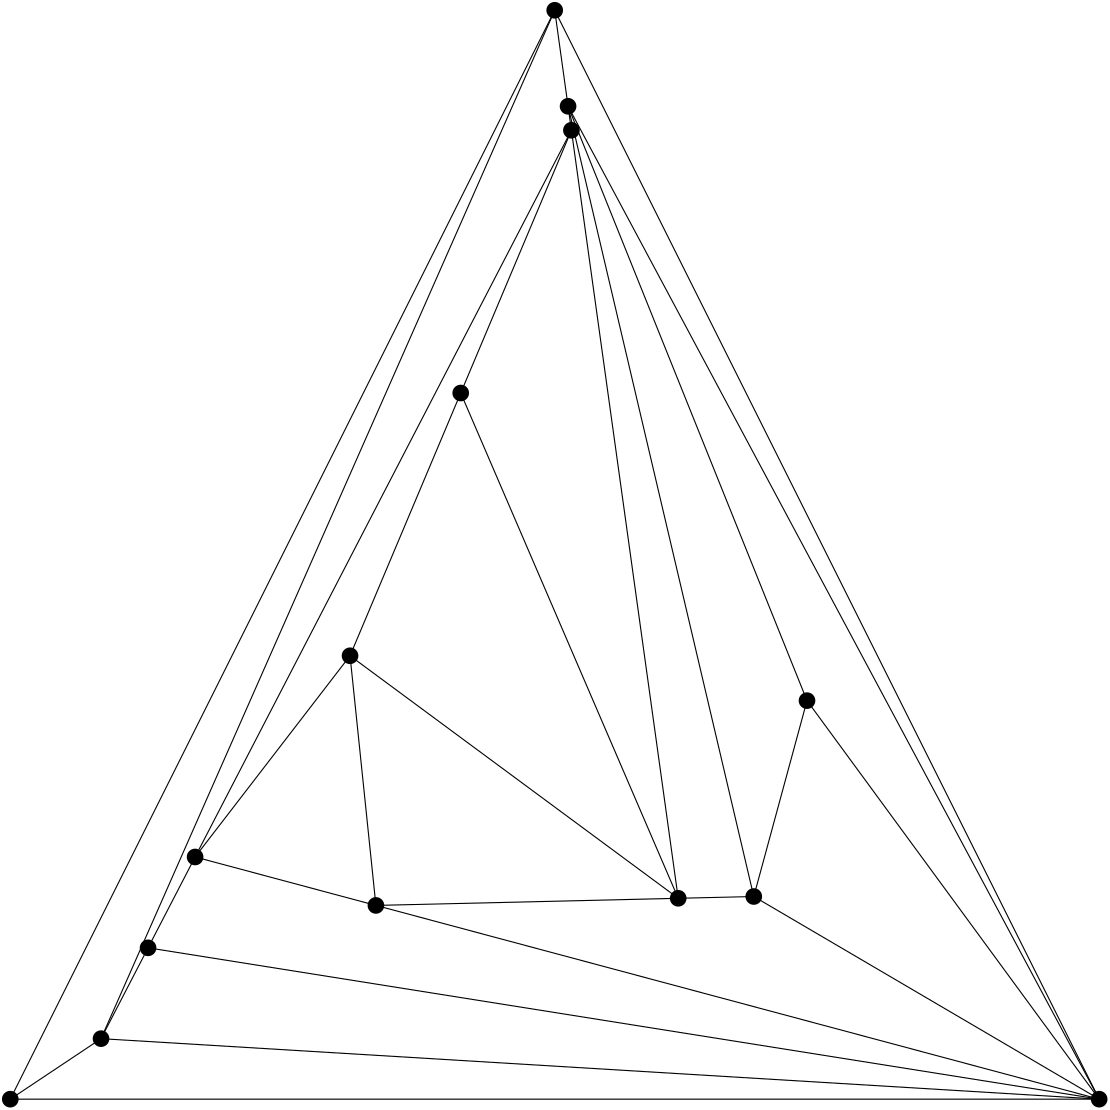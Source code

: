 <?xml version="1.0"?>
			<!DOCTYPE ipe SYSTEM "ipe.dtd">
			<ipe version="70005" creator="Ipe 7.1.4">
			<info created="D:20150825115823" modified="D:20150825115852"/>
					<ipestyle name="basic">
		<symbol name="arrow/arc(spx)">
		<path stroke="sym-stroke" fill="sym-stroke" pen="sym-pen">
		0 0 m
		-1 0.333 l
		-1 -0.333 l
		h
		</path>
		</symbol>
		<symbol name="arrow/farc(spx)">
		<path stroke="sym-stroke" fill="white" pen="sym-pen">
		0 0 m
		-1 0.333 l
		-1 -0.333 l
		h
		</path>
		</symbol>
		<symbol name="mark/circle(sx)" transformations="translations">
		<path fill="sym-stroke">
		0.6 0 0 0.6 0 0 e
		0.4 0 0 0.4 0 0 e
		</path>
		</symbol>
		<symbol name="mark/disk(sx)" transformations="translations">
		<path fill="sym-stroke">
		0.6 0 0 0.6 0 0 e
		</path>
		</symbol>
		<symbol name="mark/fdisk(sfx)" transformations="translations">
		<group>
		<path fill="sym-fill">
		0.5 0 0 0.5 0 0 e
		</path>
		<path fill="sym-stroke" fillrule="eofill">
		0.6 0 0 0.6 0 0 e
		0.4 0 0 0.4 0 0 e
		</path>
		</group>
		</symbol>
		<symbol name="mark/box(sx)" transformations="translations">
		<path fill="sym-stroke" fillrule="eofill">
		-0.6 -0.6 m
		0.6 -0.6 l
		0.6 0.6 l
		-0.6 0.6 l
		h
		-0.4 -0.4 m
		0.4 -0.4 l
		0.4 0.4 l
		-0.4 0.4 l
		h
		</path>
		</symbol>
		<symbol name="mark/square(sx)" transformations="translations">
		<path fill="sym-stroke">
		-0.6 -0.6 m
		0.6 -0.6 l
		0.6 0.6 l
		-0.6 0.6 l
		h
		</path>
		</symbol>
		<symbol name="mark/fsquare(sfx)" transformations="translations">
		<group>
		<path fill="sym-fill">
		-0.5 -0.5 m
		0.5 -0.5 l
		0.5 0.5 l
		-0.5 0.5 l
		h
		</path>
		<path fill="sym-stroke" fillrule="eofill">
		-0.6 -0.6 m
		0.6 -0.6 l
		0.6 0.6 l
		-0.6 0.6 l
		h
		-0.4 -0.4 m
		0.4 -0.4 l
		0.4 0.4 l
		-0.4 0.4 l
		h
		</path>
		</group>
		</symbol>
		<symbol name="mark/cross(sx)" transformations="translations">
		<group>
		<path fill="sym-stroke">
		-0.43 -0.57 m
		0.57 0.43 l
		0.43 0.57 l
		-0.57 -0.43 l
		h
		</path>
		<path fill="sym-stroke">
		-0.43 0.57 m
		0.57 -0.43 l
		0.43 -0.57 l
		-0.57 0.43 l
		h
		</path>
		</group>
		</symbol>
		<symbol name="arrow/fnormal(spx)">
		<path stroke="sym-stroke" fill="white" pen="sym-pen">
		0 0 m
		-1 0.333 l
		-1 -0.333 l
		h
		</path>
		</symbol>
		<symbol name="arrow/pointed(spx)">
		<path stroke="sym-stroke" fill="sym-stroke" pen="sym-pen">
		0 0 m
		-1 0.333 l
		-0.8 0 l
		-1 -0.333 l
		h
		</path>
		</symbol>
		<symbol name="arrow/fpointed(spx)">
		<path stroke="sym-stroke" fill="white" pen="sym-pen">
		0 0 m
		-1 0.333 l
		-0.8 0 l
		-1 -0.333 l
		h
		</path>
		</symbol>
		<symbol name="arrow/linear(spx)">
		<path stroke="sym-stroke" pen="sym-pen">
		-1 0.333 m
		0 0 l
		-1 -0.333 l
		</path>
		</symbol>
		<symbol name="arrow/fdouble(spx)">
		<path stroke="sym-stroke" fill="white" pen="sym-pen">
		0 0 m
		-1 0.333 l
		-1 -0.333 l
		h
		-1 0 m
		-2 0.333 l
		-2 -0.333 l
		h
		</path>
		</symbol>
		<symbol name="arrow/double(spx)">
		<path stroke="sym-stroke" fill="sym-stroke" pen="sym-pen">
		0 0 m
		-1 0.333 l
		-1 -0.333 l
		h
		-1 0 m
		-2 0.333 l
		-2 -0.333 l
		h
		</path>
		</symbol>
		<pen name="heavier" value="0.8"/>
		<pen name="fat" value="1.2"/>
		<pen name="ultrafat" value="2"/>
		<symbolsize name="large" value="5"/>
		<symbolsize name="small" value="2"/>
		<symbolsize name="tiny" value="1.1"/>
		<arrowsize name="large" value="10"/>
		<arrowsize name="small" value="5"/>
		<arrowsize name="tiny" value="3"/>
		<color name="red" value="1 0 0"/>
		<color name="green" value="0 1 0"/>
		<color name="blue" value="0 0 1"/>
		<color name="yellow" value="1 1 0"/>
		<color name="orange" value="1 0.647 0"/>
		<color name="gold" value="1 0.843 0"/>
		<color name="purple" value="0.627 0.125 0.941"/>
		<color name="gray" value="0.745"/>
		<color name="brown" value="0.647 0.165 0.165"/>
		<color name="navy" value="0 0 0.502"/>
		<color name="pink" value="1 0.753 0.796"/>
		<color name="seagreen" value="0.18 0.545 0.341"/>
		<color name="turquoise" value="0.251 0.878 0.816"/>
		<color name="violet" value="0.933 0.51 0.933"/>
		<color name="darkblue" value="0 0 0.545"/>
		<color name="darkcyan" value="0 0.545 0.545"/>
		<color name="darkgray" value="0.663"/>
		<color name="darkgreen" value="0 0.392 0"/>
		<color name="darkmagenta" value="0.545 0 0.545"/>
		<color name="darkorange" value="1 0.549 0"/>
		<color name="darkred" value="0.545 0 0"/>
		<color name="lightblue" value="0.678 0.847 0.902"/>
		<color name="lightcyan" value="0.878 1 1"/>
		<color name="lightgray" value="0.827"/>
		<color name="lightgreen" value="0.565 0.933 0.565"/>
		<color name="lightyellow" value="1 1 0.878"/>
		<dashstyle name="dashed" value="[4] 0"/>
		<dashstyle name="dotted" value="[1 3] 0"/>
		<dashstyle name="dash dotted" value="[4 2 1 2] 0"/>
		<dashstyle name="dash dot dotted" value="[4 2 1 2 1 2] 0"/>
		<textsize name="large" value="\large"/>
		<textsize name="Large" value="\Large"/>
		<textsize name="LARGE" value="\LARGE"/>
		<textsize name="huge" value="\huge"/>
		<textsize name="Huge" value="\Huge"/>
		<textsize name="small" value="\small"/>
		<textsize name="footnote" value="\footnotesize"/>
		<textsize name="tiny" value="\tiny"/>
		<textstyle name="center" begin="\begin{center}" end="\end{center}"/>
		<textstyle name="itemize" begin="\begin{itemize}" end="\end{itemize}"/>
		<textstyle name="item" begin="\begin{itemize}\item{}" end="\end{itemize}"/>
		<gridsize name="4 pts" value="4"/>
		<gridsize name="8 pts (~3 mm)" value="8"/>
		<gridsize name="16 pts (~6 mm)" value="16"/>
		<gridsize name="32 pts (~12 mm)" value="32"/>
		<gridsize name="10 pts (~3.5 mm)" value="10"/>
		<gridsize name="20 pts (~7 mm)" value="20"/>
		<gridsize name="14 pts (~5 mm)" value="14"/>
		<gridsize name="28 pts (~10 mm)" value="28"/>
		<gridsize name="56 pts (~20 mm)" value="56"/>
		<anglesize name="90 deg" value="90"/>
		<anglesize name="60 deg" value="60"/>
		<anglesize name="45 deg" value="45"/>
		<anglesize name="30 deg" value="30"/>
		<anglesize name="22.5 deg" value="22.5"/>
		<tiling name="falling" angle="-60" step="4" width="1"/>
		<tiling name="rising" angle="30" step="4" width="1"/>
		</ipestyle>
<page>
			<layer name="alpha"/>
			<layer name="beta"/>
			<view layers="alpha beta" active="alpha"/>
<path layer="beta" stroke="black">
295.999888047733 492.000000000000 m
492.000000000000 100.000000007903 l
</path>
<path layer="beta" stroke="black">
295.999888047733 492.000000000000 m
300.805683816138 457.439613359464 l
</path>
<path layer="beta" stroke="black">
295.999888047733 492.000000000000 m
132.668497888881 121.781326152680 l
</path>
<path layer="beta" stroke="black">
295.999888047733 492.000000000000 m
100.000000000000 100.000000000000 l
</path>
<path layer="beta" stroke="black">
492.000000000000 100.000000007903 m
300.805683816138 457.439613359464 l
</path>
<path layer="beta" stroke="black">
492.000000000000 100.000000007903 m
132.668497888881 121.781326152680 l
</path>
<path layer="beta" stroke="black">
492.000000000000 100.000000007903 m
367.659628659298 172.958536616034 l
</path>
<path layer="beta" stroke="black">
492.000000000000 100.000000007903 m
149.602361375817 154.483145207345 l
</path>
<path layer="beta" stroke="black">
492.000000000000 100.000000007903 m
231.628979890202 169.747971411189 l
</path>
<path layer="beta" stroke="black">
492.000000000000 100.000000007903 m
100.000000000000 100.000000000000 l
</path>
<path layer="beta" stroke="black">
492.000000000000 100.000000007903 m
386.821770825144 243.466049994468 l
</path>
<path layer="beta" stroke="black">
300.805683816138 457.439613359464 m
302.007132758239 448.799516699331 l
</path>
<path layer="beta" stroke="black">
300.805683816138 457.439613359464 m
367.659628659298 172.958536616034 l
</path>
<path layer="beta" stroke="black">
300.805683816138 457.439613359464 m
386.821770825144 243.466049994468 l
</path>
<path layer="beta" stroke="black">
132.668497888881 121.781326152680 m
149.602361375817 154.483145207345 l
</path>
<path layer="beta" stroke="black">
132.668497888881 121.781326152680 m
100.000000000000 100.000000000000 l
</path>
<path layer="beta" stroke="black">
302.007132758239 448.799516699331 m
340.453498905479 172.316423575065 l
</path>
<path layer="beta" stroke="black">
302.007132758239 448.799516699331 m
166.536224862753 187.184964262010 l
</path>
<path layer="beta" stroke="black">
302.007132758239 448.799516699331 m
262.160738119500 354.211978916796 l
</path>
<path layer="beta" stroke="black">
367.659628659298 172.958536616034 m
340.453498905479 172.316423575065 l
</path>
<path layer="beta" stroke="black">
367.659628659298 172.958536616034 m
386.821770825144 243.466049994468 l
</path>
<path layer="beta" stroke="black">
149.602361375817 154.483145207345 m
166.536224862753 187.184964262010 l
</path>
<path layer="beta" stroke="black">
231.628979890202 169.747971411189 m
340.453498905479 172.316423575065 l
</path>
<path layer="beta" stroke="black">
231.628979890202 169.747971411189 m
166.536224862753 187.184964262010 l
</path>
<path layer="beta" stroke="black">
231.628979890202 169.747971411189 m
222.314343480761 259.624441134261 l
</path>
<path layer="beta" stroke="black">
340.453498905479 172.316423575065 m
222.314343480761 259.624441134261 l
</path>
<path layer="beta" stroke="black">
340.453498905479 172.316423575065 m
262.160738119500 354.211978916796 l
</path>
<path layer="beta" stroke="black">
166.536224862753 187.184964262010 m
222.314343480761 259.624441134261 l
</path>
<path layer="beta" stroke="black">
222.314343480761 259.624441134261 m
262.160738119500 354.211978916796 l
</path>
<use layer="alpha" name="mark/disk(sx)" pos="295.999888047733 492.000000000000" size="large" stroke="black"/>
<use layer="alpha" name="mark/disk(sx)" pos="492.000000000000 100.000000007903" size="large" stroke="black"/>
<use layer="alpha" name="mark/disk(sx)" pos="300.805683816138 457.439613359464" size="large" stroke="black"/>
<use layer="alpha" name="mark/disk(sx)" pos="132.668497888881 121.781326152680" size="large" stroke="black"/>
<use layer="alpha" name="mark/disk(sx)" pos="302.007132758239 448.799516699331" size="large" stroke="black"/>
<use layer="alpha" name="mark/disk(sx)" pos="367.659628659298 172.958536616034" size="large" stroke="black"/>
<use layer="alpha" name="mark/disk(sx)" pos="149.602361375817 154.483145207345" size="large" stroke="black"/>
<use layer="alpha" name="mark/disk(sx)" pos="231.628979890202 169.747971411189" size="large" stroke="black"/>
<use layer="alpha" name="mark/disk(sx)" pos="340.453498905479 172.316423575065" size="large" stroke="black"/>
<use layer="alpha" name="mark/disk(sx)" pos="166.536224862753 187.184964262010" size="large" stroke="black"/>
<use layer="alpha" name="mark/disk(sx)" pos="100.000000000000 100.000000000000" size="large" stroke="black"/>
<use layer="alpha" name="mark/disk(sx)" pos="386.821770825144 243.466049994468" size="large" stroke="black"/>
<use layer="alpha" name="mark/disk(sx)" pos="222.314343480761 259.624441134261" size="large" stroke="black"/>
<use layer="alpha" name="mark/disk(sx)" pos="262.160738119500 354.211978916796" size="large" stroke="black"/>
</page>
</ipe>
